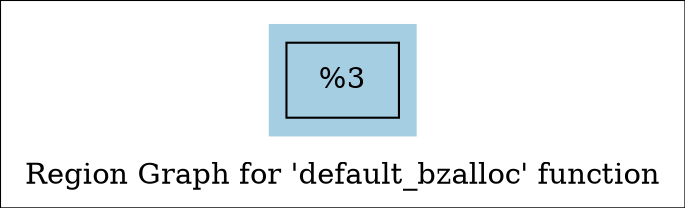 digraph "Region Graph for 'default_bzalloc' function" {
	label="Region Graph for 'default_bzalloc' function";

	Node0x113c630 [shape=record,label="{%3}"];
	colorscheme = "paired12"
        subgraph cluster_0x145b610 {
          label = "";
          style = filled;
          color = 1
          Node0x113c630;
        }
}
